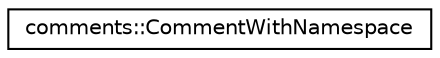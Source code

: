 digraph "Graphical Class Hierarchy"
{
 // LATEX_PDF_SIZE
  edge [fontname="Helvetica",fontsize="10",labelfontname="Helvetica",labelfontsize="10"];
  node [fontname="Helvetica",fontsize="10",shape=record];
  rankdir="LR";
  Node0 [label="comments::CommentWithNamespace",height=0.2,width=0.4,color="black", fillcolor="white", style="filled",URL="$structcomments_1_1_comment_with_namespace.html",tooltip=" "];
}
